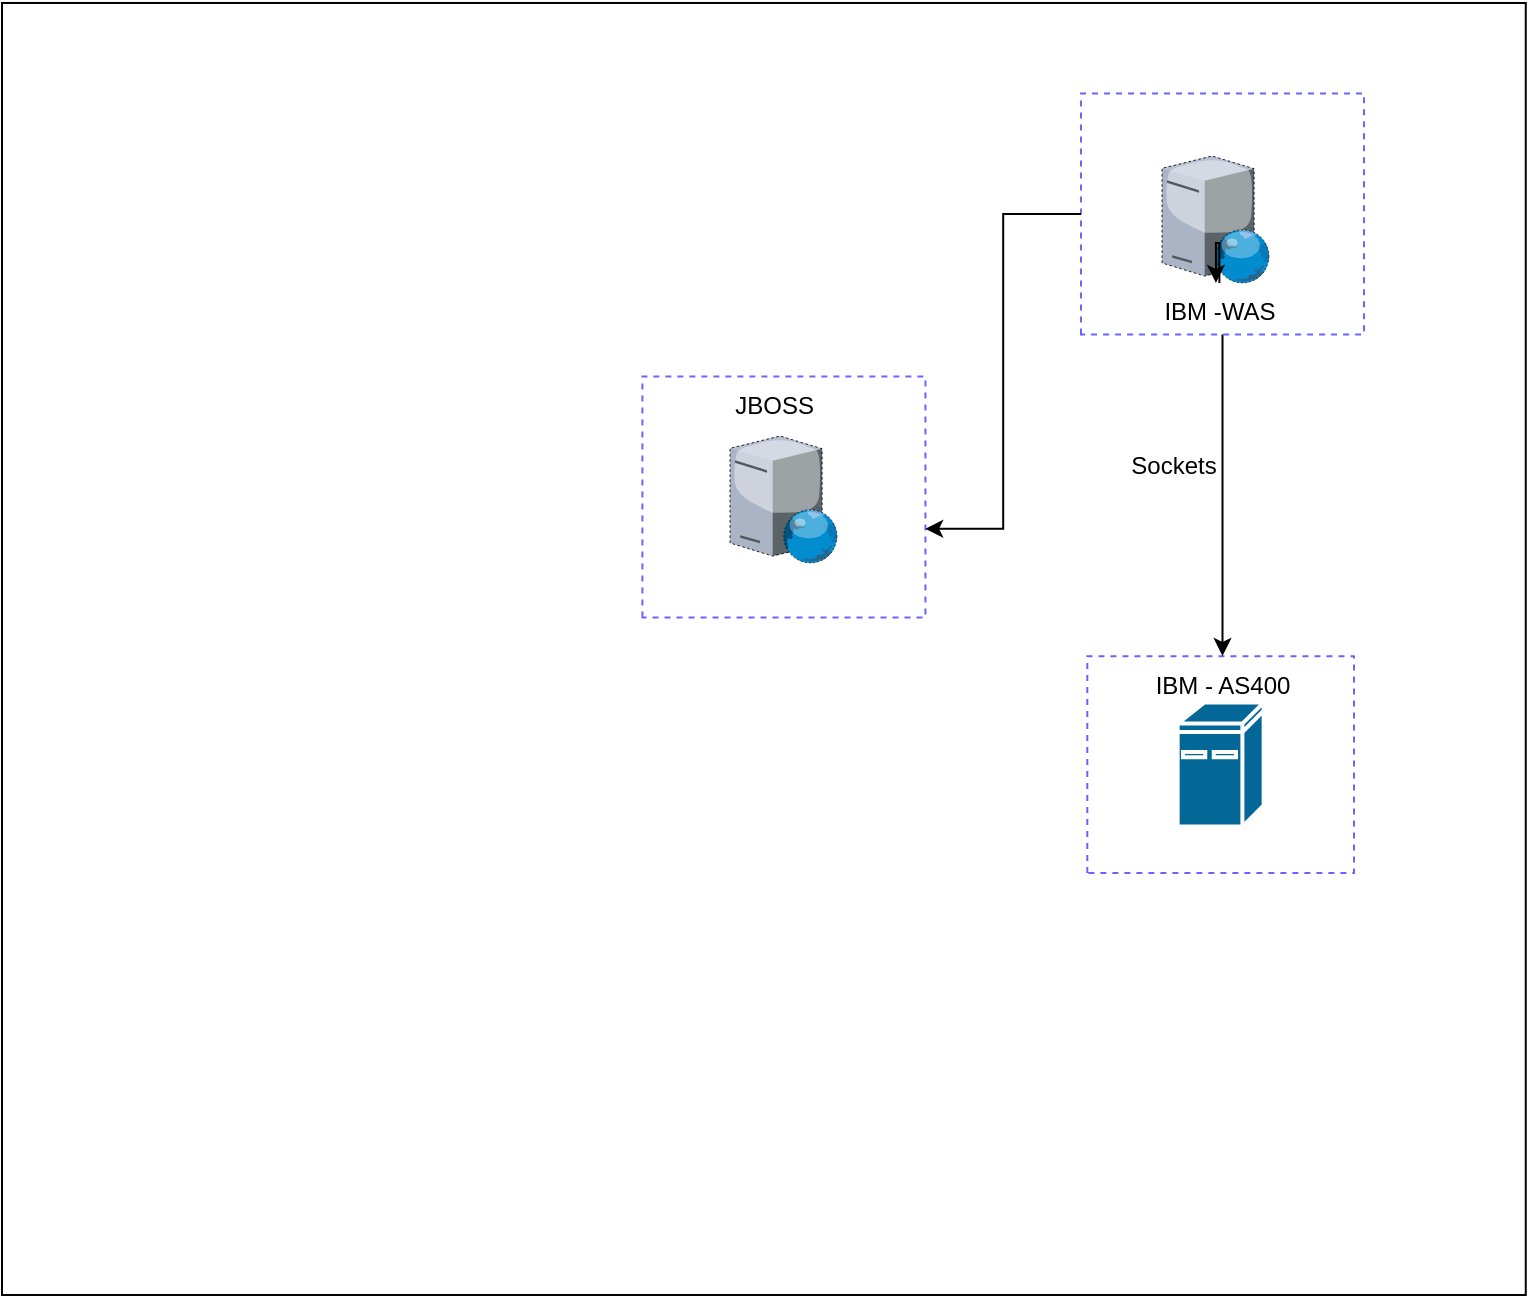 <mxfile version="24.8.3">
  <diagram name="Página-1" id="au_IOSIpfsO1xo5c2g7p">
    <mxGraphModel dx="1290" dy="530" grid="1" gridSize="10" guides="1" tooltips="1" connect="1" arrows="1" fold="1" page="1" pageScale="1" pageWidth="827" pageHeight="1169" math="0" shadow="0">
      <root>
        <mxCell id="0" />
        <mxCell id="1" parent="0" />
        <mxCell id="B02b-nFAYQWw6pPugkNj-1" value="" style="rounded=0;whiteSpace=wrap;html=1;glass=0;dashed=1;fillStyle=auto;strokeColor=#6666FF;strokeWidth=1;fillColor=none;gradientColor=default;rotation=-90;" vertex="1" parent="1">
          <mxGeometry x="592.43" y="687.92" width="92.33" height="141.53" as="geometry" />
        </mxCell>
        <mxCell id="B02b-nFAYQWw6pPugkNj-2" value="" style="rounded=0;whiteSpace=wrap;html=1;movable=0;resizable=0;rotatable=0;deletable=0;editable=0;locked=1;connectable=0;" vertex="1" parent="1">
          <mxGeometry x="50.0" y="393.49" width="761.88" height="646" as="geometry" />
        </mxCell>
        <mxCell id="B02b-nFAYQWw6pPugkNj-6" value="" style="rounded=0;whiteSpace=wrap;html=1;glass=0;dashed=1;fillStyle=auto;strokeColor=#6666FF;strokeWidth=1;fillColor=none;gradientColor=default;rotation=-90;" vertex="1" parent="1">
          <mxGeometry x="605.12" y="707.6" width="108.41" height="133.36" as="geometry" />
        </mxCell>
        <mxCell id="B02b-nFAYQWw6pPugkNj-12" value="" style="shape=mxgraph.cisco.computers_and_peripherals.ibm_mini_as400;html=1;pointerEvents=1;dashed=0;fillColor=#036897;strokeColor=#ffffff;strokeWidth=2;verticalLabelPosition=bottom;verticalAlign=top;align=center;outlineConnect=0;rounded=0;glass=0;fillStyle=auto;" vertex="1" parent="1">
          <mxGeometry x="637.83" y="743.28" width="43" height="62" as="geometry" />
        </mxCell>
        <mxCell id="B02b-nFAYQWw6pPugkNj-34" value="" style="verticalLabelPosition=bottom;sketch=0;aspect=fixed;html=1;verticalAlign=top;strokeColor=none;align=center;outlineConnect=0;shape=mxgraph.citrix.web_server;dashed=1;" vertex="1" parent="1">
          <mxGeometry x="630" y="470" width="53.93" height="63.45" as="geometry" />
        </mxCell>
        <mxCell id="B02b-nFAYQWw6pPugkNj-39" style="edgeStyle=orthogonalEdgeStyle;rounded=0;orthogonalLoop=1;jettySize=auto;html=1;" edge="1" parent="1" source="B02b-nFAYQWw6pPugkNj-35" target="B02b-nFAYQWw6pPugkNj-38">
          <mxGeometry relative="1" as="geometry" />
        </mxCell>
        <mxCell id="B02b-nFAYQWw6pPugkNj-35" value="" style="rounded=0;whiteSpace=wrap;html=1;glass=0;dashed=1;fillStyle=auto;strokeColor=#6666FF;strokeWidth=1;fillColor=none;gradientColor=default;rotation=-90;" vertex="1" parent="1">
          <mxGeometry x="600" y="428.19" width="120.5" height="141.53" as="geometry" />
        </mxCell>
        <mxCell id="B02b-nFAYQWw6pPugkNj-41" value="" style="edgeStyle=orthogonalEdgeStyle;rounded=0;orthogonalLoop=1;jettySize=auto;html=1;" edge="1" parent="1" source="B02b-nFAYQWw6pPugkNj-36" target="B02b-nFAYQWw6pPugkNj-34">
          <mxGeometry relative="1" as="geometry" />
        </mxCell>
        <mxCell id="B02b-nFAYQWw6pPugkNj-36" value="IBM -WAS" style="text;html=1;strokeColor=none;fillColor=none;align=center;verticalAlign=middle;whiteSpace=wrap;rounded=0;glass=0;dashed=1;fillStyle=auto;" vertex="1" parent="1">
          <mxGeometry x="628.65" y="533.45" width="60" height="30" as="geometry" />
        </mxCell>
        <mxCell id="B02b-nFAYQWw6pPugkNj-38" value="IBM - AS400" style="text;html=1;strokeColor=none;fillColor=none;align=center;verticalAlign=middle;whiteSpace=wrap;rounded=0;glass=0;dashed=1;fillStyle=auto;" vertex="1" parent="1">
          <mxGeometry x="605.92" y="720" width="108.65" height="30" as="geometry" />
        </mxCell>
        <mxCell id="B02b-nFAYQWw6pPugkNj-40" value="Sockets" style="text;html=1;strokeColor=none;fillColor=none;align=center;verticalAlign=middle;whiteSpace=wrap;rounded=0;glass=0;dashed=1;fillStyle=auto;" vertex="1" parent="1">
          <mxGeometry x="570" y="610" width="131.85" height="30" as="geometry" />
        </mxCell>
        <mxCell id="B02b-nFAYQWw6pPugkNj-42" value="" style="verticalLabelPosition=bottom;sketch=0;aspect=fixed;html=1;verticalAlign=top;strokeColor=none;align=center;outlineConnect=0;shape=mxgraph.citrix.web_server;dashed=1;" vertex="1" parent="1">
          <mxGeometry x="414" y="610" width="53.93" height="63.45" as="geometry" />
        </mxCell>
        <mxCell id="B02b-nFAYQWw6pPugkNj-43" value="" style="rounded=0;whiteSpace=wrap;html=1;glass=0;dashed=1;fillStyle=auto;strokeColor=#6666FF;strokeWidth=1;fillColor=none;gradientColor=default;rotation=-90;" vertex="1" parent="1">
          <mxGeometry x="380.71" y="569.72" width="120.5" height="141.53" as="geometry" />
        </mxCell>
        <mxCell id="B02b-nFAYQWw6pPugkNj-44" value="JBOSS&amp;nbsp;" style="text;html=1;strokeColor=none;fillColor=none;align=center;verticalAlign=middle;whiteSpace=wrap;rounded=0;glass=0;dashed=1;fillStyle=auto;" vertex="1" parent="1">
          <mxGeometry x="407.93" y="580" width="60" height="30" as="geometry" />
        </mxCell>
        <mxCell id="B02b-nFAYQWw6pPugkNj-45" style="edgeStyle=orthogonalEdgeStyle;rounded=0;orthogonalLoop=1;jettySize=auto;html=1;entryX=0.368;entryY=0.999;entryDx=0;entryDy=0;entryPerimeter=0;" edge="1" parent="1" source="B02b-nFAYQWw6pPugkNj-35" target="B02b-nFAYQWw6pPugkNj-43">
          <mxGeometry relative="1" as="geometry" />
        </mxCell>
      </root>
    </mxGraphModel>
  </diagram>
</mxfile>
